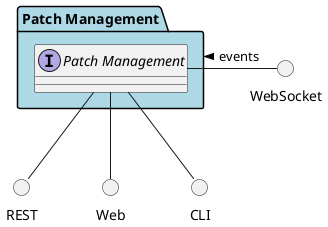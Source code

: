 @startuml



package "Patch Management" #lightblue {

    interface "Patch Management" as i {
    
    
    }
}

circle REST
circle Web
circle CLI
circle WebSocket

i -down- Web
i -down- CLI
i -down- REST
WebSocket -left- i: events >

package "Patch Management" #lightblue {


}



@enduml
